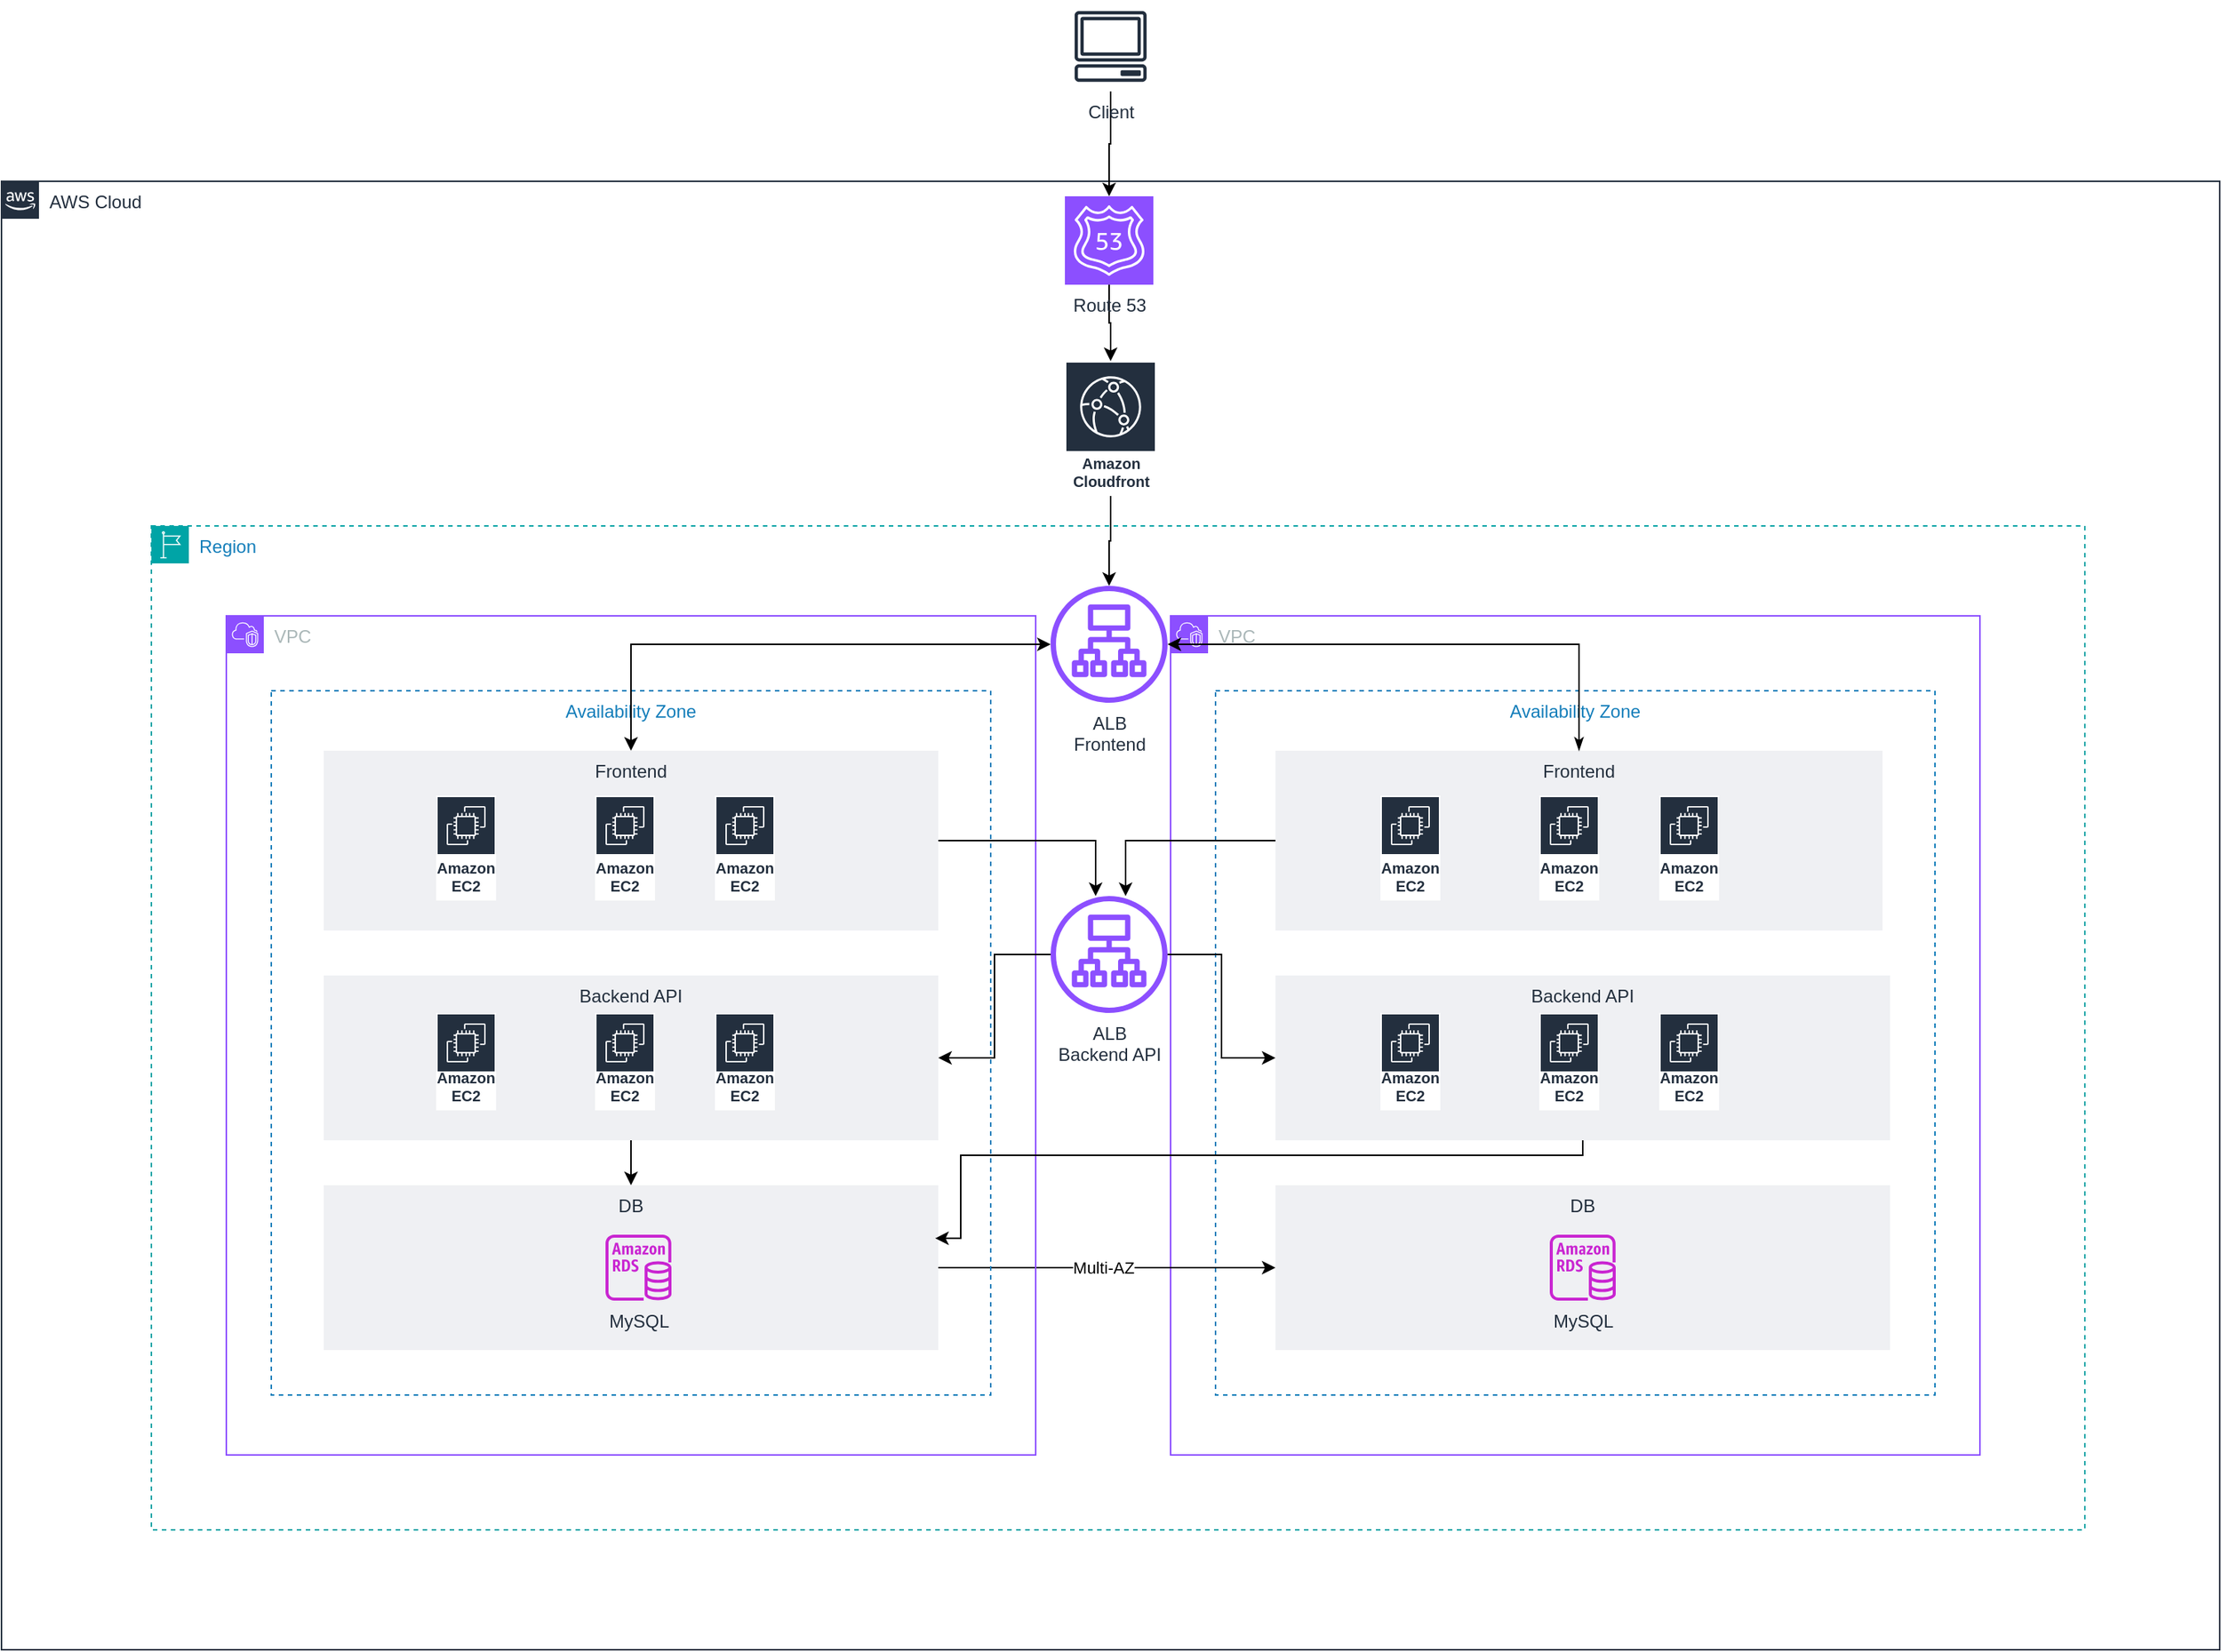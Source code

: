 <mxfile version="24.9.3">
  <diagram name="Страница-1" id="uEHuKMSE2N0JUSPgCtFt">
    <mxGraphModel dx="2020" dy="2190" grid="1" gridSize="10" guides="1" tooltips="1" connect="1" arrows="1" fold="1" page="1" pageScale="1" pageWidth="827" pageHeight="1169" math="0" shadow="0">
      <root>
        <mxCell id="0" />
        <mxCell id="1" parent="0" />
        <mxCell id="MIlLbQiRrZec8vaQKSXW-1" value="AWS Cloud" style="points=[[0,0],[0.25,0],[0.5,0],[0.75,0],[1,0],[1,0.25],[1,0.5],[1,0.75],[1,1],[0.75,1],[0.5,1],[0.25,1],[0,1],[0,0.75],[0,0.5],[0,0.25]];outlineConnect=0;gradientColor=none;html=1;whiteSpace=wrap;fontSize=12;fontStyle=0;container=1;pointerEvents=0;collapsible=0;recursiveResize=0;shape=mxgraph.aws4.group;grIcon=mxgraph.aws4.group_aws_cloud_alt;strokeColor=#232F3E;fillColor=none;verticalAlign=top;align=left;spacingLeft=30;fontColor=#232F3E;dashed=0;" vertex="1" parent="1">
          <mxGeometry x="110" y="60" width="1480" height="980" as="geometry" />
        </mxCell>
        <mxCell id="MIlLbQiRrZec8vaQKSXW-62" value="Amazon Cloudfront" style="sketch=0;outlineConnect=0;fontColor=#232F3E;gradientColor=none;strokeColor=#ffffff;fillColor=#232F3E;dashed=0;verticalLabelPosition=middle;verticalAlign=bottom;align=center;html=1;whiteSpace=wrap;fontSize=10;fontStyle=1;spacing=3;shape=mxgraph.aws4.productIcon;prIcon=mxgraph.aws4.cloudfront;" vertex="1" parent="MIlLbQiRrZec8vaQKSXW-1">
          <mxGeometry x="709.5" y="120" width="61" height="90" as="geometry" />
        </mxCell>
        <mxCell id="MIlLbQiRrZec8vaQKSXW-68" value="" style="edgeStyle=orthogonalEdgeStyle;rounded=0;orthogonalLoop=1;jettySize=auto;html=1;" edge="1" parent="MIlLbQiRrZec8vaQKSXW-1" source="MIlLbQiRrZec8vaQKSXW-64" target="MIlLbQiRrZec8vaQKSXW-62">
          <mxGeometry relative="1" as="geometry" />
        </mxCell>
        <mxCell id="MIlLbQiRrZec8vaQKSXW-64" value="Route 53" style="sketch=0;points=[[0,0,0],[0.25,0,0],[0.5,0,0],[0.75,0,0],[1,0,0],[0,1,0],[0.25,1,0],[0.5,1,0],[0.75,1,0],[1,1,0],[0,0.25,0],[0,0.5,0],[0,0.75,0],[1,0.25,0],[1,0.5,0],[1,0.75,0]];outlineConnect=0;fontColor=#232F3E;fillColor=#8C4FFF;strokeColor=#ffffff;dashed=0;verticalLabelPosition=bottom;verticalAlign=top;align=center;html=1;fontSize=12;fontStyle=0;aspect=fixed;shape=mxgraph.aws4.resourceIcon;resIcon=mxgraph.aws4.route_53;" vertex="1" parent="MIlLbQiRrZec8vaQKSXW-1">
          <mxGeometry x="709.5" y="10" width="59" height="59" as="geometry" />
        </mxCell>
        <mxCell id="MIlLbQiRrZec8vaQKSXW-4" value="Region" style="points=[[0,0],[0.25,0],[0.5,0],[0.75,0],[1,0],[1,0.25],[1,0.5],[1,0.75],[1,1],[0.75,1],[0.5,1],[0.25,1],[0,1],[0,0.75],[0,0.5],[0,0.25]];outlineConnect=0;gradientColor=none;html=1;whiteSpace=wrap;fontSize=12;fontStyle=0;container=1;pointerEvents=0;collapsible=0;recursiveResize=0;shape=mxgraph.aws4.group;grIcon=mxgraph.aws4.group_region;strokeColor=#00A4A6;fillColor=none;verticalAlign=top;align=left;spacingLeft=30;fontColor=#147EBA;dashed=1;" vertex="1" parent="1">
          <mxGeometry x="210" y="290" width="1290" height="670" as="geometry" />
        </mxCell>
        <mxCell id="MIlLbQiRrZec8vaQKSXW-20" value="VPC" style="points=[[0,0],[0.25,0],[0.5,0],[0.75,0],[1,0],[1,0.25],[1,0.5],[1,0.75],[1,1],[0.75,1],[0.5,1],[0.25,1],[0,1],[0,0.75],[0,0.5],[0,0.25]];outlineConnect=0;gradientColor=none;html=1;whiteSpace=wrap;fontSize=12;fontStyle=0;container=1;pointerEvents=0;collapsible=0;recursiveResize=0;shape=mxgraph.aws4.group;grIcon=mxgraph.aws4.group_vpc2;strokeColor=#8C4FFF;fillColor=none;verticalAlign=top;align=left;spacingLeft=30;fontColor=#AAB7B8;dashed=0;" vertex="1" parent="MIlLbQiRrZec8vaQKSXW-4">
          <mxGeometry x="680" y="60" width="540" height="560" as="geometry" />
        </mxCell>
        <mxCell id="MIlLbQiRrZec8vaQKSXW-21" value="Availability Zone" style="fillColor=none;strokeColor=#147EBA;dashed=1;verticalAlign=top;fontStyle=0;fontColor=#147EBA;whiteSpace=wrap;html=1;" vertex="1" parent="MIlLbQiRrZec8vaQKSXW-4">
          <mxGeometry x="710" y="110" width="480" height="470" as="geometry" />
        </mxCell>
        <mxCell id="MIlLbQiRrZec8vaQKSXW-44" value="" style="edgeStyle=orthogonalEdgeStyle;rounded=0;orthogonalLoop=1;jettySize=auto;html=1;startArrow=none;startFill=0;" edge="1" parent="MIlLbQiRrZec8vaQKSXW-4" source="MIlLbQiRrZec8vaQKSXW-22" target="MIlLbQiRrZec8vaQKSXW-39">
          <mxGeometry relative="1" as="geometry">
            <Array as="points">
              <mxPoint x="650" y="210" />
            </Array>
          </mxGeometry>
        </mxCell>
        <mxCell id="MIlLbQiRrZec8vaQKSXW-22" value="Frontend&lt;div&gt;&lt;br&gt;&lt;/div&gt;" style="fillColor=#EFF0F3;strokeColor=none;dashed=0;verticalAlign=top;fontStyle=0;fontColor=#232F3D;whiteSpace=wrap;html=1;" vertex="1" parent="MIlLbQiRrZec8vaQKSXW-4">
          <mxGeometry x="750" y="150" width="405" height="120" as="geometry" />
        </mxCell>
        <mxCell id="MIlLbQiRrZec8vaQKSXW-23" value="&lt;div&gt;Backend API&lt;/div&gt;" style="fillColor=#EFF0F3;strokeColor=none;dashed=0;verticalAlign=top;fontStyle=0;fontColor=#232F3D;whiteSpace=wrap;html=1;" vertex="1" parent="MIlLbQiRrZec8vaQKSXW-4">
          <mxGeometry x="750" y="300" width="410" height="110" as="geometry" />
        </mxCell>
        <mxCell id="MIlLbQiRrZec8vaQKSXW-59" value="Multi-AZ" style="edgeStyle=orthogonalEdgeStyle;rounded=0;orthogonalLoop=1;jettySize=auto;html=1;startArrow=classic;startFill=1;endArrow=none;endFill=0;" edge="1" parent="MIlLbQiRrZec8vaQKSXW-4" source="MIlLbQiRrZec8vaQKSXW-24" target="MIlLbQiRrZec8vaQKSXW-58">
          <mxGeometry relative="1" as="geometry" />
        </mxCell>
        <mxCell id="MIlLbQiRrZec8vaQKSXW-24" value="&lt;div&gt;DB&lt;/div&gt;" style="fillColor=#EFF0F3;strokeColor=none;dashed=0;verticalAlign=top;fontStyle=0;fontColor=#232F3D;whiteSpace=wrap;html=1;" vertex="1" parent="MIlLbQiRrZec8vaQKSXW-4">
          <mxGeometry x="750" y="440" width="410" height="110" as="geometry" />
        </mxCell>
        <mxCell id="MIlLbQiRrZec8vaQKSXW-25" value="Amazon EC2" style="sketch=0;outlineConnect=0;fontColor=#232F3E;gradientColor=none;strokeColor=#ffffff;fillColor=#232F3E;dashed=0;verticalLabelPosition=middle;verticalAlign=bottom;align=center;html=1;whiteSpace=wrap;fontSize=10;fontStyle=1;spacing=3;shape=mxgraph.aws4.productIcon;prIcon=mxgraph.aws4.ec2;" vertex="1" parent="MIlLbQiRrZec8vaQKSXW-4">
          <mxGeometry x="1006" y="325" width="40" height="65" as="geometry" />
        </mxCell>
        <mxCell id="MIlLbQiRrZec8vaQKSXW-26" value="Amazon EC2" style="sketch=0;outlineConnect=0;fontColor=#232F3E;gradientColor=none;strokeColor=#ffffff;fillColor=#232F3E;dashed=0;verticalLabelPosition=middle;verticalAlign=bottom;align=center;html=1;whiteSpace=wrap;fontSize=10;fontStyle=1;spacing=3;shape=mxgraph.aws4.productIcon;prIcon=mxgraph.aws4.ec2;" vertex="1" parent="MIlLbQiRrZec8vaQKSXW-4">
          <mxGeometry x="926" y="325" width="40" height="65" as="geometry" />
        </mxCell>
        <mxCell id="MIlLbQiRrZec8vaQKSXW-27" value="Amazon EC2" style="sketch=0;outlineConnect=0;fontColor=#232F3E;gradientColor=none;strokeColor=#ffffff;fillColor=#232F3E;dashed=0;verticalLabelPosition=middle;verticalAlign=bottom;align=center;html=1;whiteSpace=wrap;fontSize=10;fontStyle=1;spacing=3;shape=mxgraph.aws4.productIcon;prIcon=mxgraph.aws4.ec2;" vertex="1" parent="MIlLbQiRrZec8vaQKSXW-4">
          <mxGeometry x="820" y="325" width="40" height="65" as="geometry" />
        </mxCell>
        <mxCell id="MIlLbQiRrZec8vaQKSXW-28" value="Amazon EC2" style="sketch=0;outlineConnect=0;fontColor=#232F3E;gradientColor=none;strokeColor=#ffffff;fillColor=#232F3E;dashed=0;verticalLabelPosition=middle;verticalAlign=bottom;align=center;html=1;whiteSpace=wrap;fontSize=10;fontStyle=1;spacing=3;shape=mxgraph.aws4.productIcon;prIcon=mxgraph.aws4.ec2;" vertex="1" parent="MIlLbQiRrZec8vaQKSXW-4">
          <mxGeometry x="1006" y="180" width="40" height="70" as="geometry" />
        </mxCell>
        <mxCell id="MIlLbQiRrZec8vaQKSXW-29" value="Amazon EC2" style="sketch=0;outlineConnect=0;fontColor=#232F3E;gradientColor=none;strokeColor=#ffffff;fillColor=#232F3E;dashed=0;verticalLabelPosition=middle;verticalAlign=bottom;align=center;html=1;whiteSpace=wrap;fontSize=10;fontStyle=1;spacing=3;shape=mxgraph.aws4.productIcon;prIcon=mxgraph.aws4.ec2;" vertex="1" parent="MIlLbQiRrZec8vaQKSXW-4">
          <mxGeometry x="926" y="180" width="40" height="70" as="geometry" />
        </mxCell>
        <mxCell id="MIlLbQiRrZec8vaQKSXW-30" value="Amazon EC2" style="sketch=0;outlineConnect=0;fontColor=#232F3E;gradientColor=none;strokeColor=#ffffff;fillColor=#232F3E;dashed=0;verticalLabelPosition=middle;verticalAlign=bottom;align=center;html=1;whiteSpace=wrap;fontSize=10;fontStyle=1;spacing=3;shape=mxgraph.aws4.productIcon;prIcon=mxgraph.aws4.ec2;" vertex="1" parent="MIlLbQiRrZec8vaQKSXW-4">
          <mxGeometry x="820" y="180" width="40" height="70" as="geometry" />
        </mxCell>
        <mxCell id="MIlLbQiRrZec8vaQKSXW-31" value="MySQL&lt;div&gt;&lt;br&gt;&lt;/div&gt;" style="sketch=0;outlineConnect=0;fontColor=#232F3E;gradientColor=none;fillColor=#C925D1;strokeColor=none;dashed=0;verticalLabelPosition=bottom;verticalAlign=top;align=center;html=1;fontSize=12;fontStyle=0;aspect=fixed;pointerEvents=1;shape=mxgraph.aws4.rds_instance;" vertex="1" parent="MIlLbQiRrZec8vaQKSXW-4">
          <mxGeometry x="933" y="473" width="44" height="44" as="geometry" />
        </mxCell>
        <mxCell id="MIlLbQiRrZec8vaQKSXW-38" value="" style="edgeStyle=orthogonalEdgeStyle;rounded=0;orthogonalLoop=1;jettySize=auto;html=1;entryX=0.5;entryY=0;entryDx=0;entryDy=0;curved=0;flowAnimation=0;shadow=0;endArrow=classicThin;endFill=1;startArrow=classic;startFill=1;" edge="1" parent="MIlLbQiRrZec8vaQKSXW-4" source="MIlLbQiRrZec8vaQKSXW-33" target="MIlLbQiRrZec8vaQKSXW-22">
          <mxGeometry relative="1" as="geometry" />
        </mxCell>
        <mxCell id="MIlLbQiRrZec8vaQKSXW-33" value="ALB&lt;br&gt;Frontend" style="sketch=0;outlineConnect=0;fontColor=#232F3E;gradientColor=none;fillColor=#8C4FFF;strokeColor=none;dashed=0;verticalLabelPosition=bottom;verticalAlign=top;align=center;html=1;fontSize=12;fontStyle=0;aspect=fixed;pointerEvents=1;shape=mxgraph.aws4.application_load_balancer;" vertex="1" parent="MIlLbQiRrZec8vaQKSXW-4">
          <mxGeometry x="600" y="40" width="78" height="78" as="geometry" />
        </mxCell>
        <mxCell id="MIlLbQiRrZec8vaQKSXW-42" value="" style="edgeStyle=orthogonalEdgeStyle;rounded=0;orthogonalLoop=1;jettySize=auto;html=1;startArrow=none;startFill=0;" edge="1" parent="MIlLbQiRrZec8vaQKSXW-4" source="MIlLbQiRrZec8vaQKSXW-39" target="MIlLbQiRrZec8vaQKSXW-23">
          <mxGeometry relative="1" as="geometry" />
        </mxCell>
        <mxCell id="MIlLbQiRrZec8vaQKSXW-39" value="ALB&lt;br&gt;Backend API" style="sketch=0;outlineConnect=0;fontColor=#232F3E;gradientColor=none;fillColor=#8C4FFF;strokeColor=none;dashed=0;verticalLabelPosition=bottom;verticalAlign=top;align=center;html=1;fontSize=12;fontStyle=0;aspect=fixed;pointerEvents=1;shape=mxgraph.aws4.application_load_balancer;" vertex="1" parent="MIlLbQiRrZec8vaQKSXW-4">
          <mxGeometry x="600" y="247" width="78" height="78" as="geometry" />
        </mxCell>
        <mxCell id="MIlLbQiRrZec8vaQKSXW-58" value="&lt;div&gt;DB&lt;/div&gt;" style="fillColor=#EFF0F3;strokeColor=none;dashed=0;verticalAlign=top;fontStyle=0;fontColor=#232F3D;whiteSpace=wrap;html=1;" vertex="1" parent="MIlLbQiRrZec8vaQKSXW-4">
          <mxGeometry x="260" y="440" width="260" height="110" as="geometry" />
        </mxCell>
        <mxCell id="MIlLbQiRrZec8vaQKSXW-6" value="VPC" style="points=[[0,0],[0.25,0],[0.5,0],[0.75,0],[1,0],[1,0.25],[1,0.5],[1,0.75],[1,1],[0.75,1],[0.5,1],[0.25,1],[0,1],[0,0.75],[0,0.5],[0,0.25]];outlineConnect=0;gradientColor=none;html=1;whiteSpace=wrap;fontSize=12;fontStyle=0;container=1;pointerEvents=0;collapsible=0;recursiveResize=0;shape=mxgraph.aws4.group;grIcon=mxgraph.aws4.group_vpc2;strokeColor=#8C4FFF;fillColor=none;verticalAlign=top;align=left;spacingLeft=30;fontColor=#AAB7B8;dashed=0;" vertex="1" parent="1">
          <mxGeometry x="260" y="350" width="540" height="560" as="geometry" />
        </mxCell>
        <mxCell id="MIlLbQiRrZec8vaQKSXW-7" value="Availability Zone" style="fillColor=none;strokeColor=#147EBA;dashed=1;verticalAlign=top;fontStyle=0;fontColor=#147EBA;whiteSpace=wrap;html=1;" vertex="1" parent="1">
          <mxGeometry x="290" y="400" width="480" height="470" as="geometry" />
        </mxCell>
        <mxCell id="MIlLbQiRrZec8vaQKSXW-43" value="" style="edgeStyle=orthogonalEdgeStyle;rounded=0;orthogonalLoop=1;jettySize=auto;html=1;startArrow=none;startFill=0;" edge="1" parent="1" source="MIlLbQiRrZec8vaQKSXW-8" target="MIlLbQiRrZec8vaQKSXW-39">
          <mxGeometry relative="1" as="geometry">
            <Array as="points">
              <mxPoint x="840" y="500" />
            </Array>
          </mxGeometry>
        </mxCell>
        <mxCell id="MIlLbQiRrZec8vaQKSXW-8" value="Frontend&lt;div&gt;&lt;br&gt;&lt;/div&gt;" style="fillColor=#EFF0F3;strokeColor=none;dashed=0;verticalAlign=top;fontStyle=0;fontColor=#232F3D;whiteSpace=wrap;html=1;" vertex="1" parent="1">
          <mxGeometry x="325" y="440" width="410" height="120" as="geometry" />
        </mxCell>
        <mxCell id="MIlLbQiRrZec8vaQKSXW-48" value="" style="edgeStyle=orthogonalEdgeStyle;rounded=0;orthogonalLoop=1;jettySize=auto;html=1;entryX=0.5;entryY=0;entryDx=0;entryDy=0;startArrow=none;startFill=0;" edge="1" parent="1" source="MIlLbQiRrZec8vaQKSXW-10" target="MIlLbQiRrZec8vaQKSXW-11">
          <mxGeometry relative="1" as="geometry" />
        </mxCell>
        <mxCell id="MIlLbQiRrZec8vaQKSXW-10" value="&lt;div&gt;Backend API&lt;/div&gt;" style="fillColor=#EFF0F3;strokeColor=none;dashed=0;verticalAlign=top;fontStyle=0;fontColor=#232F3D;whiteSpace=wrap;html=1;" vertex="1" parent="1">
          <mxGeometry x="325" y="590" width="410" height="110" as="geometry" />
        </mxCell>
        <mxCell id="MIlLbQiRrZec8vaQKSXW-11" value="&lt;div&gt;DB&lt;/div&gt;" style="fillColor=#EFF0F3;strokeColor=none;dashed=0;verticalAlign=top;fontStyle=0;fontColor=#232F3D;whiteSpace=wrap;html=1;" vertex="1" parent="1">
          <mxGeometry x="325" y="730" width="410" height="110" as="geometry" />
        </mxCell>
        <mxCell id="MIlLbQiRrZec8vaQKSXW-12" value="Amazon EC2" style="sketch=0;outlineConnect=0;fontColor=#232F3E;gradientColor=none;strokeColor=#ffffff;fillColor=#232F3E;dashed=0;verticalLabelPosition=middle;verticalAlign=bottom;align=center;html=1;whiteSpace=wrap;fontSize=10;fontStyle=1;spacing=3;shape=mxgraph.aws4.productIcon;prIcon=mxgraph.aws4.ec2;" vertex="1" parent="1">
          <mxGeometry x="586" y="615" width="40" height="65" as="geometry" />
        </mxCell>
        <mxCell id="MIlLbQiRrZec8vaQKSXW-13" value="Amazon EC2" style="sketch=0;outlineConnect=0;fontColor=#232F3E;gradientColor=none;strokeColor=#ffffff;fillColor=#232F3E;dashed=0;verticalLabelPosition=middle;verticalAlign=bottom;align=center;html=1;whiteSpace=wrap;fontSize=10;fontStyle=1;spacing=3;shape=mxgraph.aws4.productIcon;prIcon=mxgraph.aws4.ec2;" vertex="1" parent="1">
          <mxGeometry x="506" y="615" width="40" height="65" as="geometry" />
        </mxCell>
        <mxCell id="MIlLbQiRrZec8vaQKSXW-14" value="Amazon EC2" style="sketch=0;outlineConnect=0;fontColor=#232F3E;gradientColor=none;strokeColor=#ffffff;fillColor=#232F3E;dashed=0;verticalLabelPosition=middle;verticalAlign=bottom;align=center;html=1;whiteSpace=wrap;fontSize=10;fontStyle=1;spacing=3;shape=mxgraph.aws4.productIcon;prIcon=mxgraph.aws4.ec2;" vertex="1" parent="1">
          <mxGeometry x="400" y="615" width="40" height="65" as="geometry" />
        </mxCell>
        <mxCell id="MIlLbQiRrZec8vaQKSXW-15" value="Amazon EC2" style="sketch=0;outlineConnect=0;fontColor=#232F3E;gradientColor=none;strokeColor=#ffffff;fillColor=#232F3E;dashed=0;verticalLabelPosition=middle;verticalAlign=bottom;align=center;html=1;whiteSpace=wrap;fontSize=10;fontStyle=1;spacing=3;shape=mxgraph.aws4.productIcon;prIcon=mxgraph.aws4.ec2;" vertex="1" parent="1">
          <mxGeometry x="586" y="470" width="40" height="70" as="geometry" />
        </mxCell>
        <mxCell id="MIlLbQiRrZec8vaQKSXW-16" value="Amazon EC2" style="sketch=0;outlineConnect=0;fontColor=#232F3E;gradientColor=none;strokeColor=#ffffff;fillColor=#232F3E;dashed=0;verticalLabelPosition=middle;verticalAlign=bottom;align=center;html=1;whiteSpace=wrap;fontSize=10;fontStyle=1;spacing=3;shape=mxgraph.aws4.productIcon;prIcon=mxgraph.aws4.ec2;" vertex="1" parent="1">
          <mxGeometry x="506" y="470" width="40" height="70" as="geometry" />
        </mxCell>
        <mxCell id="MIlLbQiRrZec8vaQKSXW-17" value="Amazon EC2" style="sketch=0;outlineConnect=0;fontColor=#232F3E;gradientColor=none;strokeColor=#ffffff;fillColor=#232F3E;dashed=0;verticalLabelPosition=middle;verticalAlign=bottom;align=center;html=1;whiteSpace=wrap;fontSize=10;fontStyle=1;spacing=3;shape=mxgraph.aws4.productIcon;prIcon=mxgraph.aws4.ec2;" vertex="1" parent="1">
          <mxGeometry x="400" y="470" width="40" height="70" as="geometry" />
        </mxCell>
        <mxCell id="MIlLbQiRrZec8vaQKSXW-19" value="MySQL&lt;div&gt;&lt;br&gt;&lt;/div&gt;" style="sketch=0;outlineConnect=0;fontColor=#232F3E;gradientColor=none;fillColor=#C925D1;strokeColor=none;dashed=0;verticalLabelPosition=bottom;verticalAlign=top;align=center;html=1;fontSize=12;fontStyle=0;aspect=fixed;pointerEvents=1;shape=mxgraph.aws4.rds_instance;" vertex="1" parent="1">
          <mxGeometry x="513" y="763" width="44" height="44" as="geometry" />
        </mxCell>
        <mxCell id="MIlLbQiRrZec8vaQKSXW-36" value="" style="edgeStyle=orthogonalEdgeStyle;rounded=0;orthogonalLoop=1;jettySize=auto;html=1;entryX=0.5;entryY=0;entryDx=0;entryDy=0;startArrow=classic;startFill=1;" edge="1" parent="1" source="MIlLbQiRrZec8vaQKSXW-33" target="MIlLbQiRrZec8vaQKSXW-8">
          <mxGeometry relative="1" as="geometry" />
        </mxCell>
        <mxCell id="MIlLbQiRrZec8vaQKSXW-40" value="" style="edgeStyle=orthogonalEdgeStyle;rounded=0;orthogonalLoop=1;jettySize=auto;html=1;startArrow=none;startFill=0;" edge="1" parent="1" source="MIlLbQiRrZec8vaQKSXW-39" target="MIlLbQiRrZec8vaQKSXW-10">
          <mxGeometry relative="1" as="geometry" />
        </mxCell>
        <mxCell id="MIlLbQiRrZec8vaQKSXW-49" value="" style="edgeStyle=orthogonalEdgeStyle;rounded=0;orthogonalLoop=1;jettySize=auto;html=1;entryX=0.995;entryY=0.322;entryDx=0;entryDy=0;entryPerimeter=0;" edge="1" parent="1" source="MIlLbQiRrZec8vaQKSXW-23" target="MIlLbQiRrZec8vaQKSXW-11">
          <mxGeometry relative="1" as="geometry">
            <mxPoint x="1160" y="730" as="targetPoint" />
            <Array as="points">
              <mxPoint x="1165" y="710" />
              <mxPoint x="750" y="710" />
              <mxPoint x="750" y="765" />
            </Array>
          </mxGeometry>
        </mxCell>
        <mxCell id="MIlLbQiRrZec8vaQKSXW-63" value="" style="edgeStyle=orthogonalEdgeStyle;rounded=0;orthogonalLoop=1;jettySize=auto;html=1;" edge="1" parent="1" source="MIlLbQiRrZec8vaQKSXW-62" target="MIlLbQiRrZec8vaQKSXW-33">
          <mxGeometry relative="1" as="geometry" />
        </mxCell>
        <mxCell id="MIlLbQiRrZec8vaQKSXW-67" value="" style="edgeStyle=orthogonalEdgeStyle;rounded=0;orthogonalLoop=1;jettySize=auto;html=1;" edge="1" parent="1" source="MIlLbQiRrZec8vaQKSXW-66" target="MIlLbQiRrZec8vaQKSXW-64">
          <mxGeometry relative="1" as="geometry" />
        </mxCell>
        <mxCell id="MIlLbQiRrZec8vaQKSXW-66" value="Client" style="sketch=0;outlineConnect=0;fontColor=#232F3E;gradientColor=none;strokeColor=#232F3E;fillColor=#ffffff;dashed=0;verticalLabelPosition=bottom;verticalAlign=top;align=center;html=1;fontSize=12;fontStyle=0;aspect=fixed;shape=mxgraph.aws4.resourceIcon;resIcon=mxgraph.aws4.client;" vertex="1" parent="1">
          <mxGeometry x="820" y="-60" width="60" height="60" as="geometry" />
        </mxCell>
      </root>
    </mxGraphModel>
  </diagram>
</mxfile>
